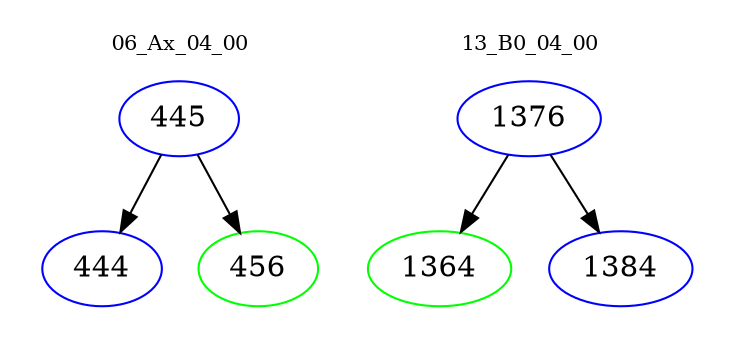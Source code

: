 digraph{
subgraph cluster_0 {
color = white
label = "06_Ax_04_00";
fontsize=10;
T0_445 [label="445", color="blue"]
T0_445 -> T0_444 [color="black"]
T0_444 [label="444", color="blue"]
T0_445 -> T0_456 [color="black"]
T0_456 [label="456", color="green"]
}
subgraph cluster_1 {
color = white
label = "13_B0_04_00";
fontsize=10;
T1_1376 [label="1376", color="blue"]
T1_1376 -> T1_1364 [color="black"]
T1_1364 [label="1364", color="green"]
T1_1376 -> T1_1384 [color="black"]
T1_1384 [label="1384", color="blue"]
}
}
